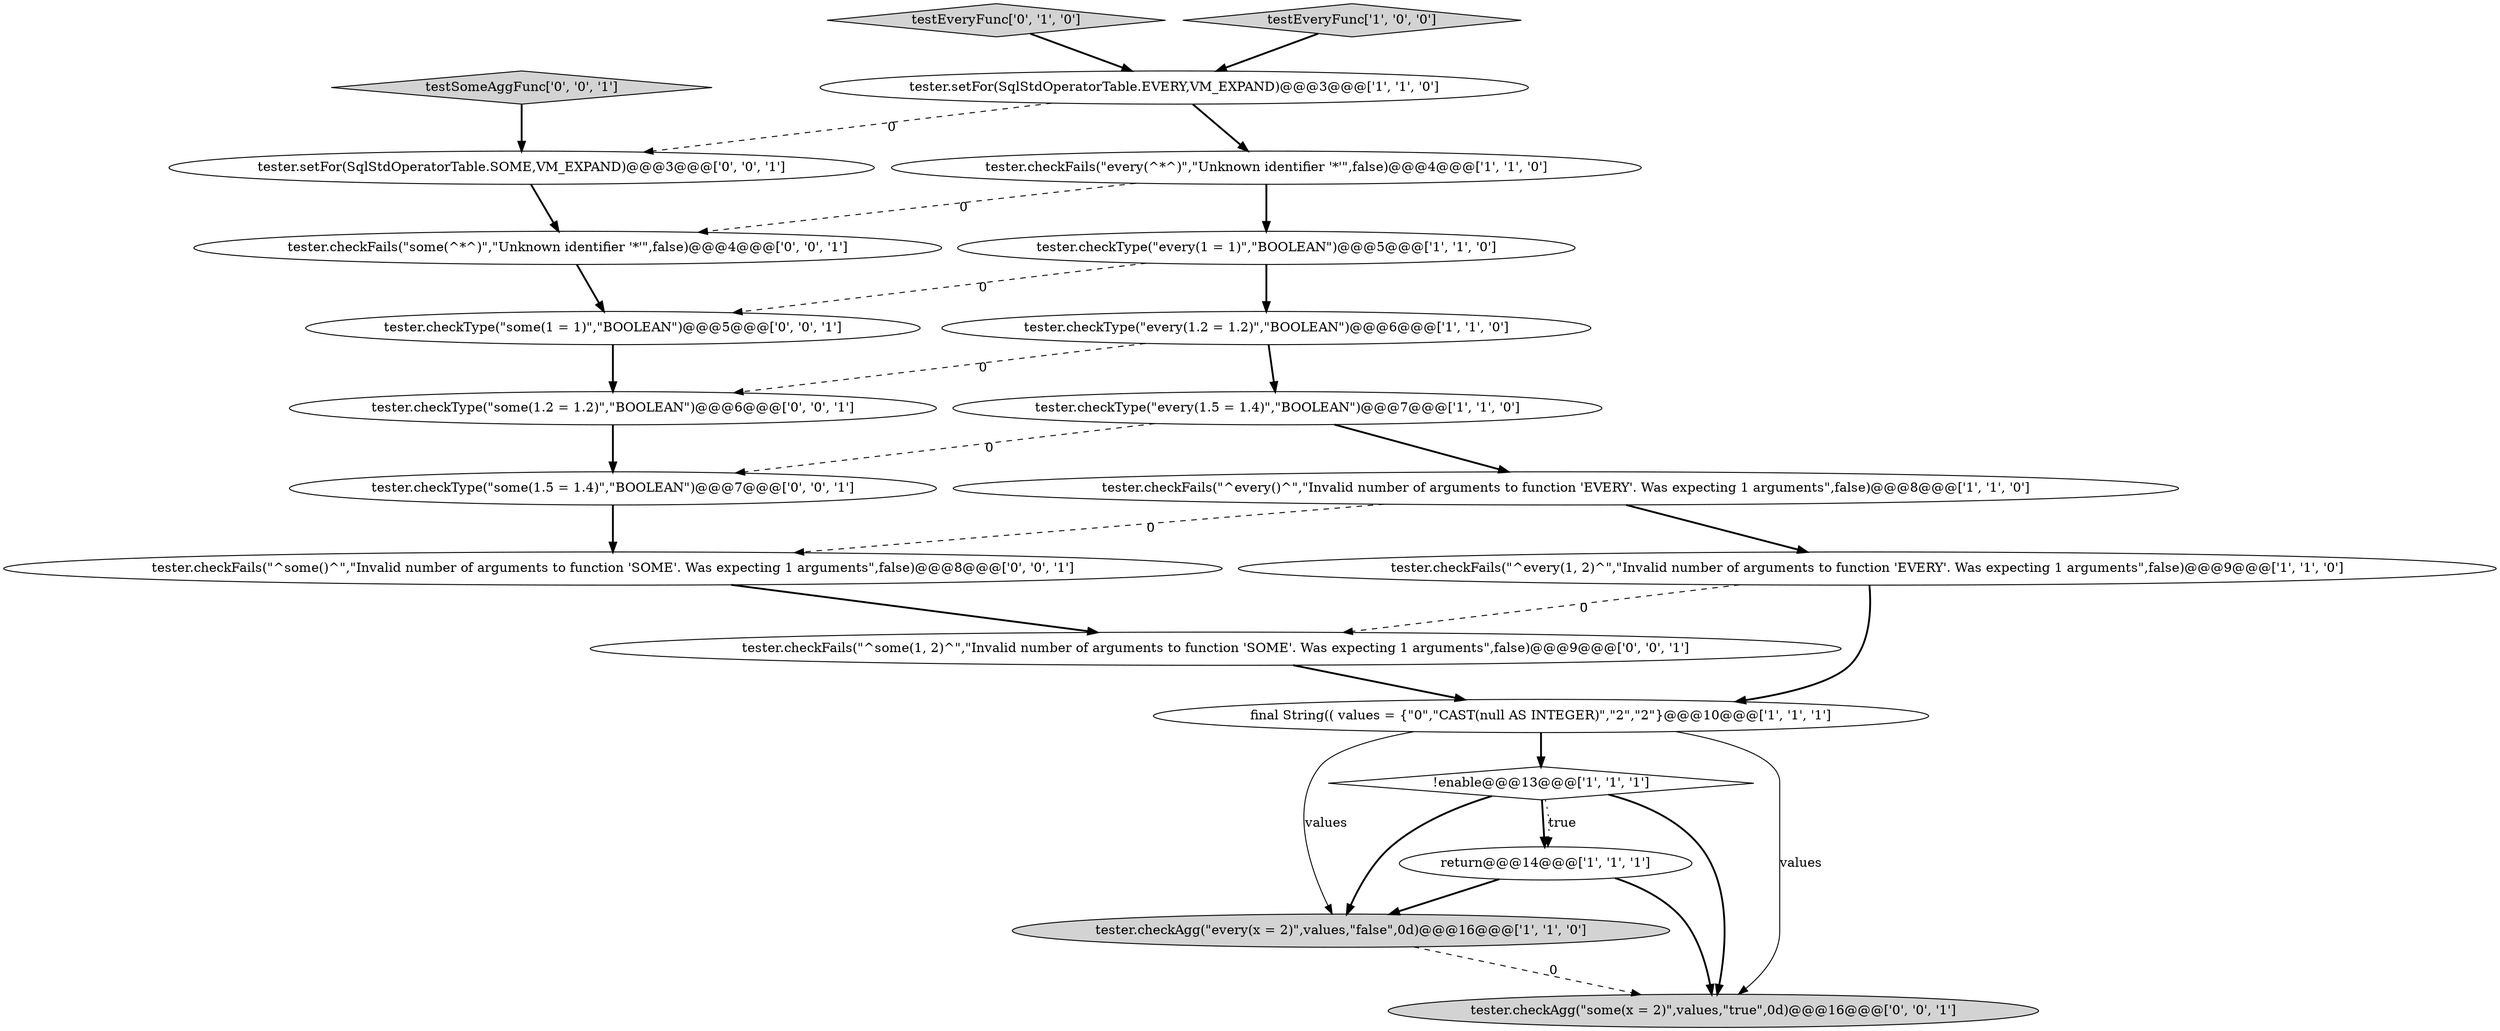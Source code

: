 digraph {
18 [style = filled, label = "testSomeAggFunc['0', '0', '1']", fillcolor = lightgray, shape = diamond image = "AAA0AAABBB3BBB"];
21 [style = filled, label = "tester.checkType(\"some(1.5 = 1.4)\",\"BOOLEAN\")@@@7@@@['0', '0', '1']", fillcolor = white, shape = ellipse image = "AAA0AAABBB3BBB"];
13 [style = filled, label = "tester.checkType(\"some(1.2 = 1.2)\",\"BOOLEAN\")@@@6@@@['0', '0', '1']", fillcolor = white, shape = ellipse image = "AAA0AAABBB3BBB"];
9 [style = filled, label = "return@@@14@@@['1', '1', '1']", fillcolor = white, shape = ellipse image = "AAA0AAABBB1BBB"];
20 [style = filled, label = "tester.checkFails(\"^some()^\",\"Invalid number of arguments to function 'SOME'. Was expecting 1 arguments\",false)@@@8@@@['0', '0', '1']", fillcolor = white, shape = ellipse image = "AAA0AAABBB3BBB"];
7 [style = filled, label = "tester.setFor(SqlStdOperatorTable.EVERY,VM_EXPAND)@@@3@@@['1', '1', '0']", fillcolor = white, shape = ellipse image = "AAA0AAABBB1BBB"];
12 [style = filled, label = "testEveryFunc['0', '1', '0']", fillcolor = lightgray, shape = diamond image = "AAA0AAABBB2BBB"];
11 [style = filled, label = "testEveryFunc['1', '0', '0']", fillcolor = lightgray, shape = diamond image = "AAA0AAABBB1BBB"];
16 [style = filled, label = "tester.setFor(SqlStdOperatorTable.SOME,VM_EXPAND)@@@3@@@['0', '0', '1']", fillcolor = white, shape = ellipse image = "AAA0AAABBB3BBB"];
5 [style = filled, label = "tester.checkFails(\"^every()^\",\"Invalid number of arguments to function 'EVERY'. Was expecting 1 arguments\",false)@@@8@@@['1', '1', '0']", fillcolor = white, shape = ellipse image = "AAA0AAABBB1BBB"];
0 [style = filled, label = "tester.checkType(\"every(1 = 1)\",\"BOOLEAN\")@@@5@@@['1', '1', '0']", fillcolor = white, shape = ellipse image = "AAA0AAABBB1BBB"];
1 [style = filled, label = "tester.checkFails(\"^every(1, 2)^\",\"Invalid number of arguments to function 'EVERY'. Was expecting 1 arguments\",false)@@@9@@@['1', '1', '0']", fillcolor = white, shape = ellipse image = "AAA0AAABBB1BBB"];
10 [style = filled, label = "tester.checkAgg(\"every(x = 2)\",values,\"false\",0d)@@@16@@@['1', '1', '0']", fillcolor = lightgray, shape = ellipse image = "AAA0AAABBB1BBB"];
4 [style = filled, label = "final String(( values = {\"0\",\"CAST(null AS INTEGER)\",\"2\",\"2\"}@@@10@@@['1', '1', '1']", fillcolor = white, shape = ellipse image = "AAA0AAABBB1BBB"];
19 [style = filled, label = "tester.checkType(\"some(1 = 1)\",\"BOOLEAN\")@@@5@@@['0', '0', '1']", fillcolor = white, shape = ellipse image = "AAA0AAABBB3BBB"];
2 [style = filled, label = "tester.checkType(\"every(1.5 = 1.4)\",\"BOOLEAN\")@@@7@@@['1', '1', '0']", fillcolor = white, shape = ellipse image = "AAA0AAABBB1BBB"];
14 [style = filled, label = "tester.checkFails(\"some(^*^)\",\"Unknown identifier '\*'\",false)@@@4@@@['0', '0', '1']", fillcolor = white, shape = ellipse image = "AAA0AAABBB3BBB"];
3 [style = filled, label = "!enable@@@13@@@['1', '1', '1']", fillcolor = white, shape = diamond image = "AAA0AAABBB1BBB"];
15 [style = filled, label = "tester.checkFails(\"^some(1, 2)^\",\"Invalid number of arguments to function 'SOME'. Was expecting 1 arguments\",false)@@@9@@@['0', '0', '1']", fillcolor = white, shape = ellipse image = "AAA0AAABBB3BBB"];
8 [style = filled, label = "tester.checkFails(\"every(^*^)\",\"Unknown identifier '\*'\",false)@@@4@@@['1', '1', '0']", fillcolor = white, shape = ellipse image = "AAA0AAABBB1BBB"];
6 [style = filled, label = "tester.checkType(\"every(1.2 = 1.2)\",\"BOOLEAN\")@@@6@@@['1', '1', '0']", fillcolor = white, shape = ellipse image = "AAA0AAABBB1BBB"];
17 [style = filled, label = "tester.checkAgg(\"some(x = 2)\",values,\"true\",0d)@@@16@@@['0', '0', '1']", fillcolor = lightgray, shape = ellipse image = "AAA0AAABBB3BBB"];
4->10 [style = solid, label="values"];
4->3 [style = bold, label=""];
1->4 [style = bold, label=""];
0->6 [style = bold, label=""];
7->16 [style = dashed, label="0"];
0->19 [style = dashed, label="0"];
1->15 [style = dashed, label="0"];
14->19 [style = bold, label=""];
9->17 [style = bold, label=""];
9->10 [style = bold, label=""];
3->9 [style = dotted, label="true"];
8->14 [style = dashed, label="0"];
7->8 [style = bold, label=""];
12->7 [style = bold, label=""];
5->20 [style = dashed, label="0"];
6->2 [style = bold, label=""];
8->0 [style = bold, label=""];
3->9 [style = bold, label=""];
3->10 [style = bold, label=""];
5->1 [style = bold, label=""];
21->20 [style = bold, label=""];
6->13 [style = dashed, label="0"];
19->13 [style = bold, label=""];
4->17 [style = solid, label="values"];
2->21 [style = dashed, label="0"];
15->4 [style = bold, label=""];
10->17 [style = dashed, label="0"];
16->14 [style = bold, label=""];
3->17 [style = bold, label=""];
13->21 [style = bold, label=""];
20->15 [style = bold, label=""];
11->7 [style = bold, label=""];
2->5 [style = bold, label=""];
18->16 [style = bold, label=""];
}
